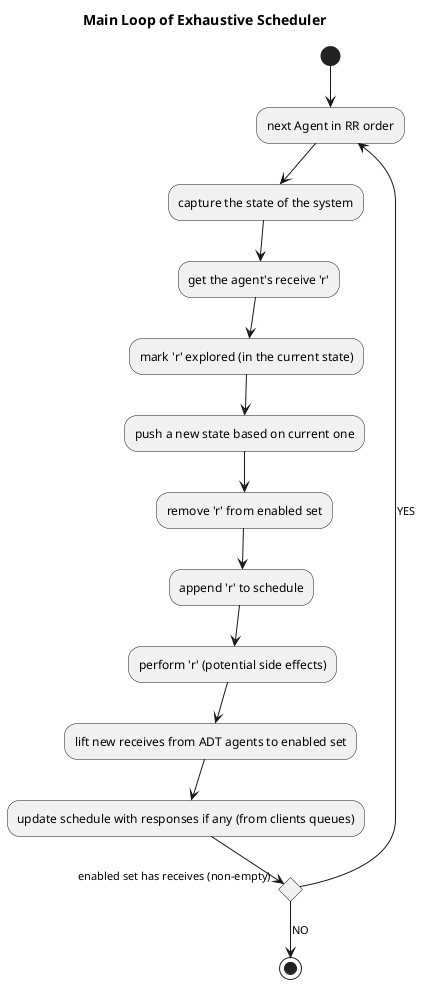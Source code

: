 @startuml main-loop
title Main Loop of Exhaustive Scheduler

(*) -down-> "next Agent in RR order" as nextAgent
nextAgent -down-> "capture the state of the system" as capture
capture -down-> "get the agent's receive 'r'" as nextReceive
nextReceive -down-> "mark 'r' explored (in the current state)" as markExplored
markExplored -down-> "push a new state based on current one" as push
push -down-> "remove 'r' from enabled set" as removeReceive
removeReceive -down-> "append 'r' to schedule" as appendToSchedule
appendToSchedule -down-> "perform 'r' (potential side effects)" as performReceive
performReceive -down-> "lift new receives from ADT agents to enabled set" as liftReceives
liftReceives -down-> "update schedule with responses if any (from clients queues)"

if "enabled set has receives (non-empty)" then
--> [YES] nextAgent
else
--> [NO] (*)

@enduml